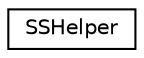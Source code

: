 digraph "Graphical Class Hierarchy"
{
  edge [fontname="Helvetica",fontsize="10",labelfontname="Helvetica",labelfontsize="10"];
  node [fontname="Helvetica",fontsize="10",shape=record];
  rankdir="LR";
  Node1 [label="SSHelper",height=0.2,width=0.4,color="black", fillcolor="white", style="filled",URL="$class_s_s_helper.html"];
}
